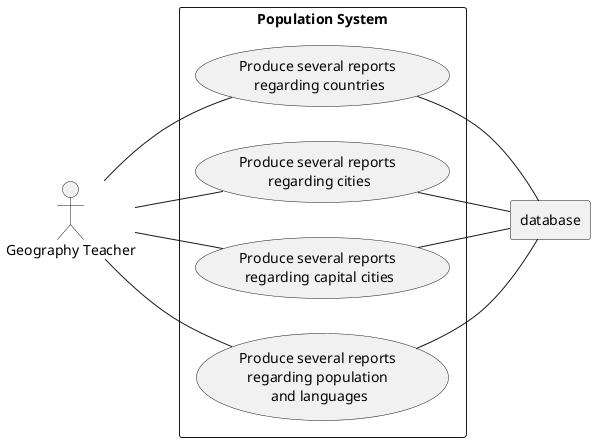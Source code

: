 @startuml
'https://plantuml.com/use-case-diagram
 

left to right direction

actor Teacher as "Geography Teacher"
rectangle database

rectangle "Population System" {
        
        usecase UC1 as "Produce several reports \nregarding countries"
        usecase UC2 as "Produce several reports \nregarding cities"
        usecase UC3 as "Produce several reports \nregarding capital cities"
        usecase UC4 as "Produce several reports \nregarding population \nand languages"

        Teacher -- UC1
        Teacher -- UC2
        Teacher -- UC3
        Teacher -- UC4
        
        UC1 -- database
        UC2 -- database
        UC3 -- database
        UC4 -- database
        
}
@enduml